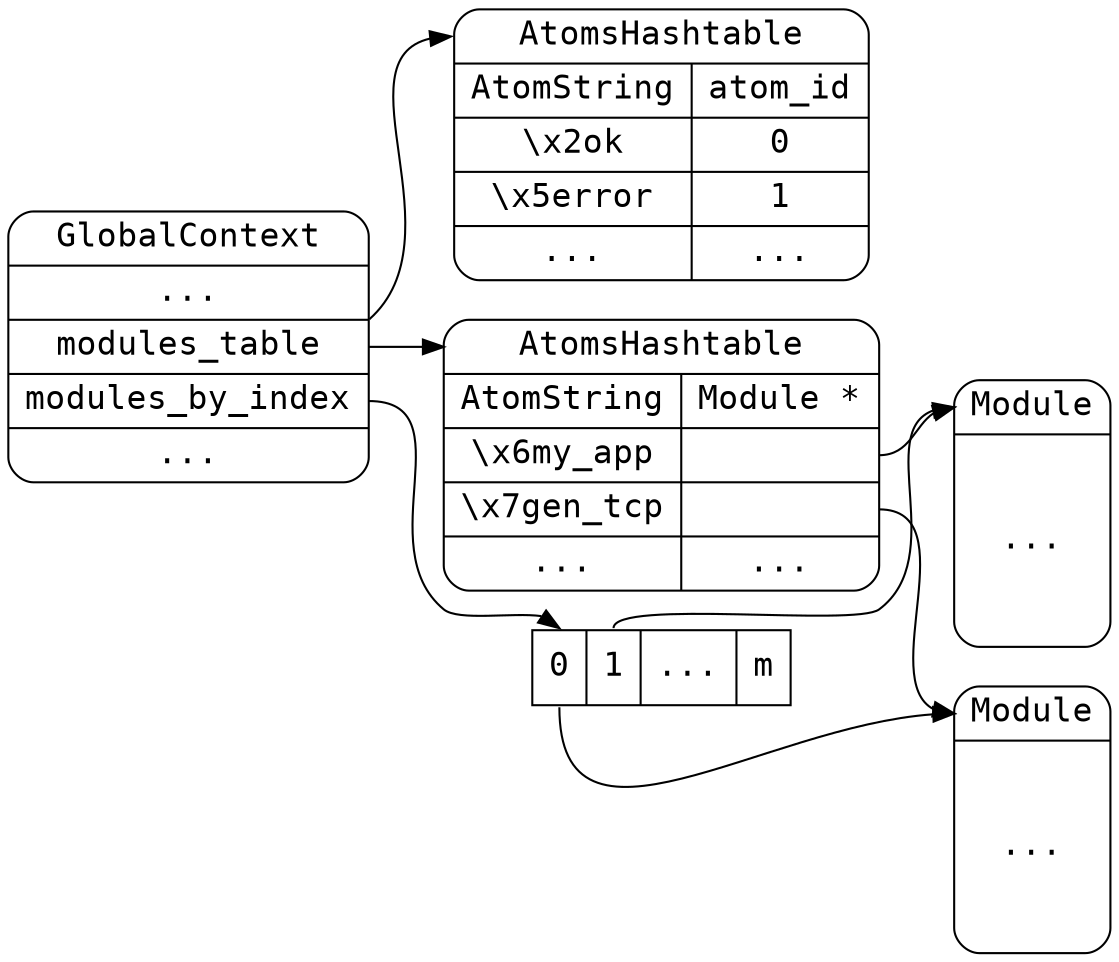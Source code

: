 //
// Copyright 2019-2020 Fred Dushin <fred@dushin.net>
//
// SPDX-License-Identifier: Apache-2.0 OR LGPL-2.1-or-later
//
digraph g {

    graph [
        rankdir = "LR"
    ];

    node [
        fontname = "courier"
        fontsize = "16"
        shape = "ellipse"
    ];

    edge [];

    "GlobalContext" [
        label = "<f0> GlobalContext | ... | <mt>modules_table | <mbi>modules_by_index | ... "
        shape = "Mrecord"
    ];

    "AtomsTable" [
        label = "<f0> AtomsHashtable | {{AtomString | \\x2ok | \\x5error| ...}|{atom_id | 0 | 1 | ...}}"
        shape = "Mrecord"
    ];


    "ModulesTable" [
        label = "<f0> AtomsHashtable | {{AtomString | \\x6my_app | \\x7gen_tcp| ...}|{Module * | <m0> | <m1> | ...}}"
        shape = "Mrecord"
    ];

    "ModuleArray" [
        label = "{<f0> 0 | <f1> 1 | ... | m}"
        shape = "record"
    ];

    "Module0" [
        label = "<f0> Module | \n\n\...\n\n\n"
        shape = "Mrecord"
    ];

    "Module1" [
        label = "<f0> Module | \n\n\...\n\n\n"
        shape = "Mrecord"
    ];

    "GlobalContext":at -> "AtomsTable":f0;
    "GlobalContext":mt -> "ModulesTable":f0;
    "GlobalContext":mbi -> "ModuleArray":f0;

    "ModuleArray":f0 -> "Module0":f0;
    "ModuleArray":f1 -> "Module1":f0;

    "ModulesTable":m0 -> "Module1":f0;
    "ModulesTable":m1 -> "Module0":f0;
}
